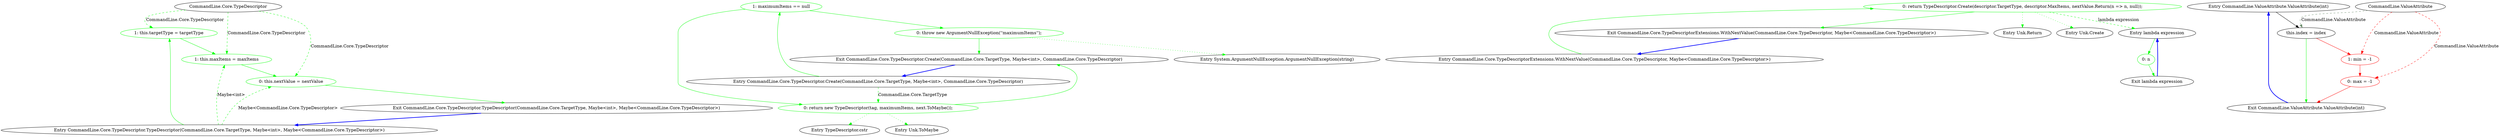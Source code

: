 digraph  {
d1 [cluster="CommandLine.Core.TypeDescriptor.TypeDescriptor(CommandLine.Core.TargetType, Maybe<int>, Maybe<CommandLine.Core.TypeDescriptor>)", color=green, community=0, label="1: this.targetType = targetType", span="15-15"];
d21 [label="CommandLine.Core.TypeDescriptor", span=""];
d0 [cluster="CommandLine.Core.TypeDescriptor.TypeDescriptor(CommandLine.Core.TargetType, Maybe<int>, Maybe<CommandLine.Core.TypeDescriptor>)", label="Entry CommandLine.Core.TypeDescriptor.TypeDescriptor(CommandLine.Core.TargetType, Maybe<int>, Maybe<CommandLine.Core.TypeDescriptor>)", span="13-13"];
d2 [cluster="CommandLine.Core.TypeDescriptor.TypeDescriptor(CommandLine.Core.TargetType, Maybe<int>, Maybe<CommandLine.Core.TypeDescriptor>)", color=green, community=0, label="1: this.maxItems = maxItems", span="16-16"];
d3 [cluster="CommandLine.Core.TypeDescriptor.TypeDescriptor(CommandLine.Core.TargetType, Maybe<int>, Maybe<CommandLine.Core.TypeDescriptor>)", color=green, community=0, label="0: this.nextValue = nextValue", span="17-17"];
d4 [cluster="CommandLine.Core.TypeDescriptor.TypeDescriptor(CommandLine.Core.TargetType, Maybe<int>, Maybe<CommandLine.Core.TypeDescriptor>)", label="Exit CommandLine.Core.TypeDescriptor.TypeDescriptor(CommandLine.Core.TargetType, Maybe<int>, Maybe<CommandLine.Core.TypeDescriptor>)", span="13-13"];
d6 [cluster="CommandLine.Core.TypeDescriptor.Create(CommandLine.Core.TargetType, Maybe<int>, CommandLine.Core.TypeDescriptor)", color=green, community=0, label="1: maximumItems == null", span="37-37"];
d5 [cluster="CommandLine.Core.TypeDescriptor.Create(CommandLine.Core.TargetType, Maybe<int>, CommandLine.Core.TypeDescriptor)", label="Entry CommandLine.Core.TypeDescriptor.Create(CommandLine.Core.TargetType, Maybe<int>, CommandLine.Core.TypeDescriptor)", span="35-35"];
d7 [cluster="CommandLine.Core.TypeDescriptor.Create(CommandLine.Core.TargetType, Maybe<int>, CommandLine.Core.TypeDescriptor)", color=green, community=0, label="0: throw new ArgumentNullException(''maximumItems'');", span="37-37"];
d8 [cluster="CommandLine.Core.TypeDescriptor.Create(CommandLine.Core.TargetType, Maybe<int>, CommandLine.Core.TypeDescriptor)", color=green, community=0, label="0: return new TypeDescriptor(tag, maximumItems, next.ToMaybe());", span="39-39"];
d9 [cluster="CommandLine.Core.TypeDescriptor.Create(CommandLine.Core.TargetType, Maybe<int>, CommandLine.Core.TypeDescriptor)", label="Exit CommandLine.Core.TypeDescriptor.Create(CommandLine.Core.TargetType, Maybe<int>, CommandLine.Core.TypeDescriptor)", span="35-35"];
d11 [cluster="TypeDescriptor.cstr", label="Entry TypeDescriptor.cstr", span=""];
d12 [cluster="Unk.ToMaybe", label="Entry Unk.ToMaybe", span=""];
d10 [cluster="System.ArgumentNullException.ArgumentNullException(string)", label="Entry System.ArgumentNullException.ArgumentNullException(string)", span="0-0"];
d14 [cluster="CommandLine.Core.TypeDescriptorExtensions.WithNextValue(CommandLine.Core.TypeDescriptor, Maybe<CommandLine.Core.TypeDescriptor>)", color=green, community=0, label="0: return TypeDescriptor.Create(descriptor.TargetType, descriptor.MaxItems, nextValue.Return(n => n, null));", span="47-47"];
d13 [cluster="CommandLine.Core.TypeDescriptorExtensions.WithNextValue(CommandLine.Core.TypeDescriptor, Maybe<CommandLine.Core.TypeDescriptor>)", label="Entry CommandLine.Core.TypeDescriptorExtensions.WithNextValue(CommandLine.Core.TypeDescriptor, Maybe<CommandLine.Core.TypeDescriptor>)", span="45-45"];
d15 [cluster="CommandLine.Core.TypeDescriptorExtensions.WithNextValue(CommandLine.Core.TypeDescriptor, Maybe<CommandLine.Core.TypeDescriptor>)", label="Exit CommandLine.Core.TypeDescriptorExtensions.WithNextValue(CommandLine.Core.TypeDescriptor, Maybe<CommandLine.Core.TypeDescriptor>)", span="45-45"];
d16 [cluster="Unk.Return", label="Entry Unk.Return", span=""];
d17 [cluster="Unk.Create", label="Entry Unk.Create", span=""];
d18 [cluster="lambda expression", label="Entry lambda expression", span="47-47"];
d19 [cluster="lambda expression", color=green, community=0, label="0: n", span="47-47"];
d20 [cluster="lambda expression", label="Exit lambda expression", span="47-47"];
m0_0 [cluster="CommandLine.ValueAttribute.ValueAttribute(int)", file="ValueAttribute.cs", label="Entry CommandLine.ValueAttribute.ValueAttribute(int)", span="20-20"];
m0_1 [cluster="CommandLine.ValueAttribute.ValueAttribute(int)", file="ValueAttribute.cs", label="this.index = index", span="22-22"];
m0_2 [cluster="CommandLine.ValueAttribute.ValueAttribute(int)", color=red, community=0, file="ValueAttribute.cs", label="1: min = -1", span="23-23"];
m0_3 [cluster="CommandLine.ValueAttribute.ValueAttribute(int)", color=red, community=0, file="ValueAttribute.cs", label="0: max = -1", span="24-24"];
m0_4 [cluster="CommandLine.ValueAttribute.ValueAttribute(int)", file="ValueAttribute.cs", label="Exit CommandLine.ValueAttribute.ValueAttribute(int)", span="20-20"];
m0_5 [file="ValueAttribute.cs", label="CommandLine.ValueAttribute", span=""];
d1 -> d2  [color=green, key=0, style=solid];
d21 -> d1  [color=green, key=1, label="CommandLine.Core.TypeDescriptor", style=dashed];
d21 -> d2  [color=green, key=1, label="CommandLine.Core.TypeDescriptor", style=dashed];
d21 -> d3  [color=green, key=1, label="CommandLine.Core.TypeDescriptor", style=dashed];
d0 -> d1  [color=green, key=0, style=solid];
d0 -> d2  [color=green, key=1, label="Maybe<int>", style=dashed];
d0 -> d3  [color=green, key=1, label="Maybe<CommandLine.Core.TypeDescriptor>", style=dashed];
d2 -> d3  [color=green, key=0, style=solid];
d3 -> d4  [color=green, key=0, style=solid];
d4 -> d0  [color=blue, key=0, style=bold];
d6 -> d7  [color=green, key=0, style=solid];
d6 -> d8  [color=green, key=0, style=solid];
d5 -> d6  [color=green, key=0, style=solid];
d5 -> d8  [color=green, key=1, label="CommandLine.Core.TargetType", style=dashed];
d7 -> d9  [color=green, key=0, style=solid];
d7 -> d10  [color=green, key=2, style=dotted];
d8 -> d9  [color=green, key=0, style=solid];
d8 -> d11  [color=green, key=2, style=dotted];
d8 -> d12  [color=green, key=2, style=dotted];
d9 -> d5  [color=blue, key=0, style=bold];
d14 -> d15  [color=green, key=0, style=solid];
d14 -> d16  [color=green, key=2, style=dotted];
d14 -> d17  [color=green, key=2, style=dotted];
d14 -> d18  [color=green, key=1, label="lambda expression", style=dashed];
d13 -> d14  [color=green, key=0, style=solid];
d15 -> d13  [color=blue, key=0, style=bold];
d18 -> d19  [color=green, key=0, style=solid];
d19 -> d20  [color=green, key=0, style=solid];
d20 -> d18  [color=blue, key=0, style=bold];
m0_0 -> m0_1  [key=0, style=solid];
m0_1 -> m0_2  [color=red, key=0, style=solid];
m0_1 -> m0_4  [color=green, key=0, style=solid];
m0_2 -> m0_3  [color=red, key=0, style=solid];
m0_3 -> m0_4  [color=red, key=0, style=solid];
m0_4 -> m0_0  [color=blue, key=0, style=bold];
m0_5 -> m0_1  [color=darkseagreen4, key=1, label="CommandLine.ValueAttribute", style=dashed];
m0_5 -> m0_2  [color=red, key=1, label="CommandLine.ValueAttribute", style=dashed];
m0_5 -> m0_3  [color=red, key=1, label="CommandLine.ValueAttribute", style=dashed];
}
